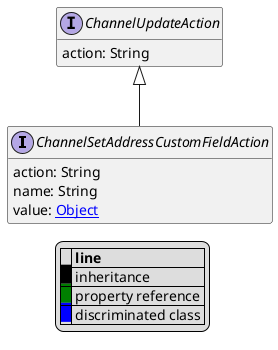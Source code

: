 @startuml

hide empty fields
hide empty methods
legend
|= |= line |
|<back:black>   </back>| inheritance |
|<back:green>   </back>| property reference |
|<back:blue>   </back>| discriminated class |
endlegend
interface ChannelSetAddressCustomFieldAction [[ChannelSetAddressCustomFieldAction.svg]] extends ChannelUpdateAction {
    action: String
    name: String
    value: [[Object.svg Object]]
}
interface ChannelUpdateAction [[ChannelUpdateAction.svg]]  {
    action: String
}





@enduml
